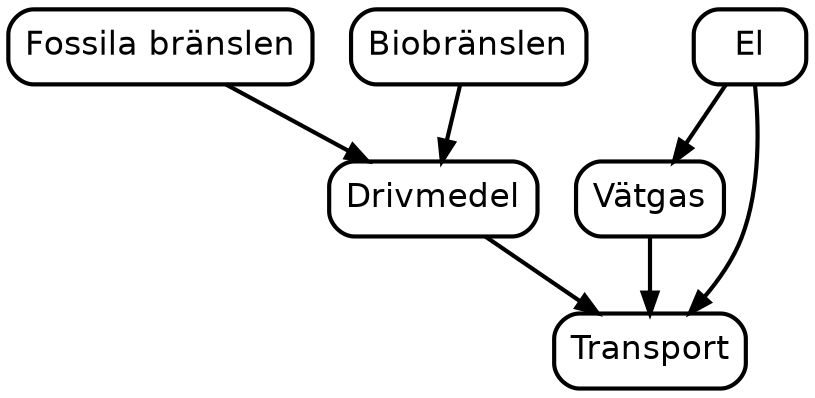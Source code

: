digraph {
	edge [fontname="Bitstream Vera Sans",
		fontsize="16.00",
		style="bold"]

	node [fontname="Bitstream Vera Sans",
		fontsize="16.00",
		shape=Mrecord,
		style="bold,filled",
		fillcolor=white];
	edge [style=bold];

	subgraph transport {
		fossil [label = "Fossila bränslen"];
		bio [label = "Biobränslen"];
		el [label = "El"];
		hydrogen [label = "Vätgas"];
		drivmedel [label = "Drivmedel"];
		transport [label = "Transport"];

		fossil -> drivmedel;
		bio -> drivmedel;
		el -> transport;
		el -> hydrogen;
		hydrogen -> transport;
		drivmedel -> transport;
	}
}
